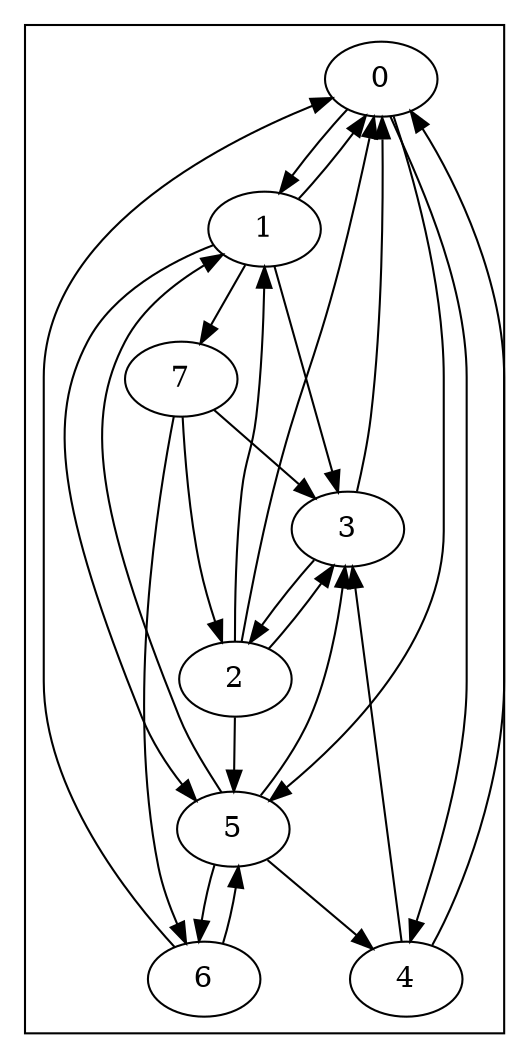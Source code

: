digraph G {
    subgraph cluster0 {
        0;
        0 -> 1;
        0 -> 4;
        0 -> 5;
        1;
        1 -> 0;
        1 -> 3;
        1 -> 5;
        1 -> 7;
        2;
        2 -> 0;
        2 -> 1;
        2 -> 3;
        2 -> 5;
        3;
        3 -> 0;
        3 -> 2;
        4;
        4 -> 0;
        4 -> 3;
        5;
        5 -> 1;
        5 -> 3;
        5 -> 4;
        5 -> 6;
        6;
        6 -> 0;
        6 -> 5;
        7;
        7 -> 2;
        7 -> 3;
        7 -> 6;
    }
}